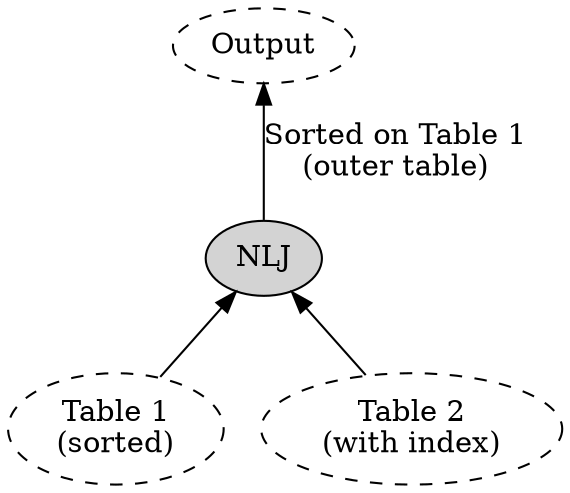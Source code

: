 digraph G {
    rankdir=BT; // Bottom to top layout
    
    node [shape=ellipse, style=dashed];

    // Nodes for tables
    table1 [label="Table 1\n(sorted)"];
    table2 [label="Table 2\n(with index)"];
    
    // Node for Hash Join
    nested_loop_join [label="NLJ", style=filled];

    output [label="Output"];

    // Edges
    table1 -> nested_loop_join;
    table2 -> nested_loop_join;

    nested_loop_join -> output [label="Sorted on Table 1\n(outer table)"];
}
